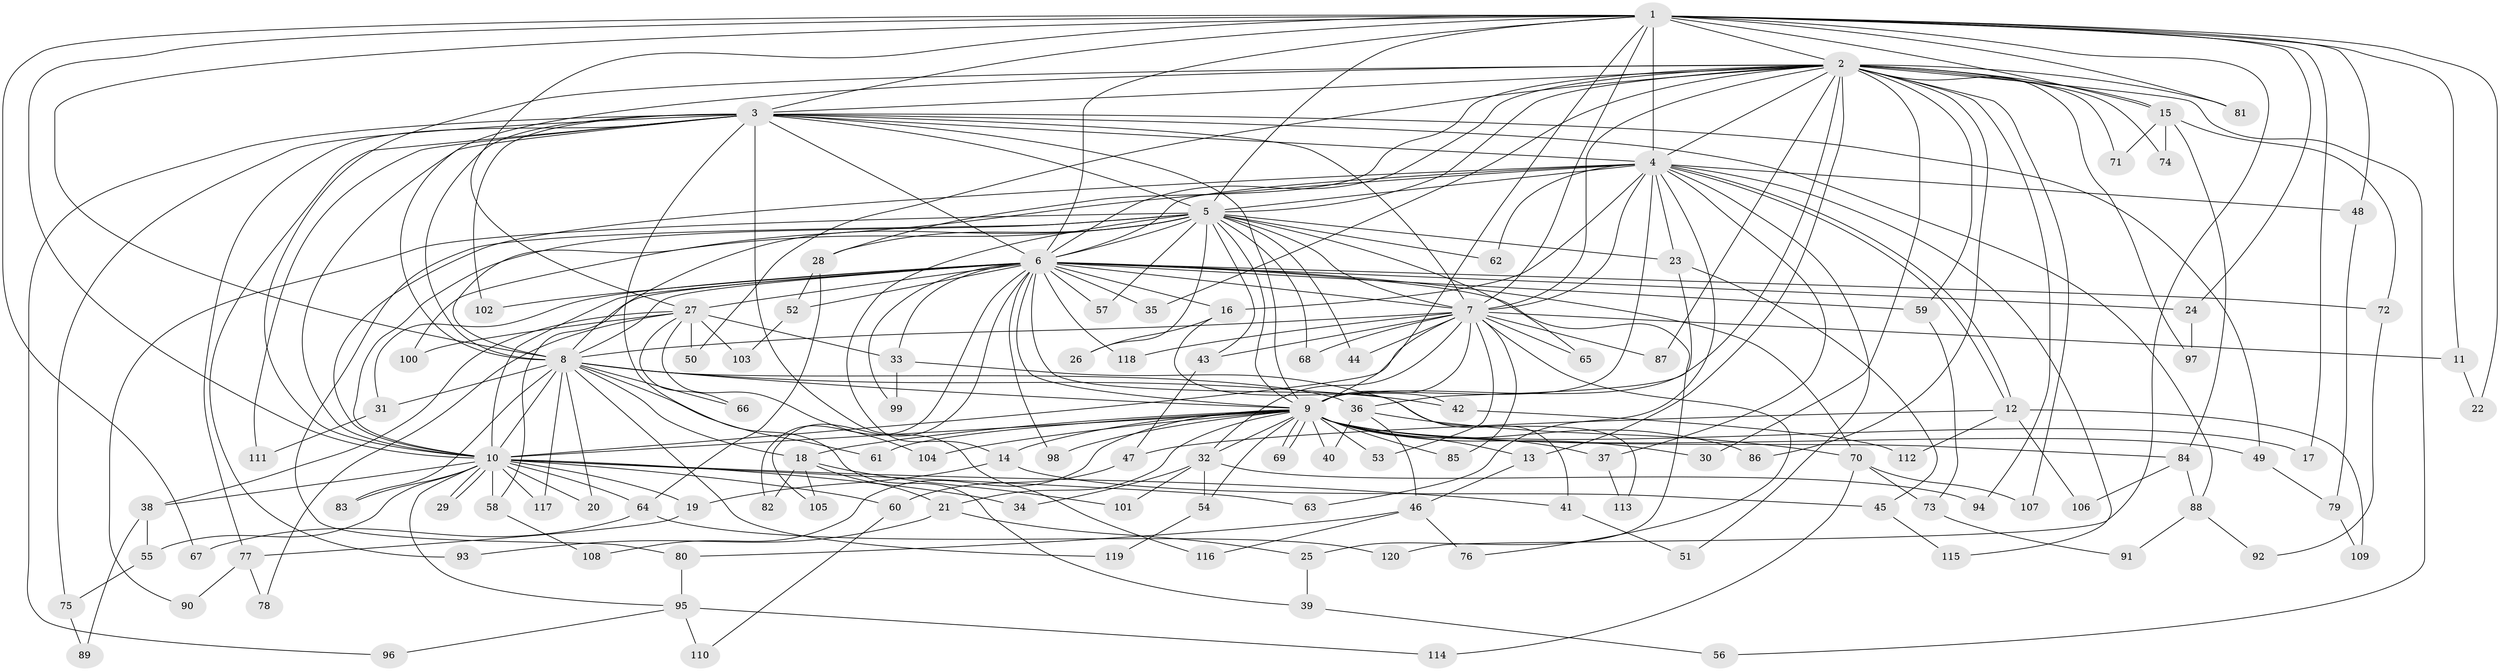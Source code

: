 // Generated by graph-tools (version 1.1) at 2025/25/03/09/25 03:25:45]
// undirected, 120 vertices, 265 edges
graph export_dot {
graph [start="1"]
  node [color=gray90,style=filled];
  1;
  2;
  3;
  4;
  5;
  6;
  7;
  8;
  9;
  10;
  11;
  12;
  13;
  14;
  15;
  16;
  17;
  18;
  19;
  20;
  21;
  22;
  23;
  24;
  25;
  26;
  27;
  28;
  29;
  30;
  31;
  32;
  33;
  34;
  35;
  36;
  37;
  38;
  39;
  40;
  41;
  42;
  43;
  44;
  45;
  46;
  47;
  48;
  49;
  50;
  51;
  52;
  53;
  54;
  55;
  56;
  57;
  58;
  59;
  60;
  61;
  62;
  63;
  64;
  65;
  66;
  67;
  68;
  69;
  70;
  71;
  72;
  73;
  74;
  75;
  76;
  77;
  78;
  79;
  80;
  81;
  82;
  83;
  84;
  85;
  86;
  87;
  88;
  89;
  90;
  91;
  92;
  93;
  94;
  95;
  96;
  97;
  98;
  99;
  100;
  101;
  102;
  103;
  104;
  105;
  106;
  107;
  108;
  109;
  110;
  111;
  112;
  113;
  114;
  115;
  116;
  117;
  118;
  119;
  120;
  1 -- 2;
  1 -- 3;
  1 -- 4;
  1 -- 5;
  1 -- 6;
  1 -- 7;
  1 -- 8;
  1 -- 9;
  1 -- 10;
  1 -- 11;
  1 -- 15;
  1 -- 17;
  1 -- 22;
  1 -- 24;
  1 -- 27;
  1 -- 48;
  1 -- 67;
  1 -- 81;
  1 -- 120;
  2 -- 3;
  2 -- 4;
  2 -- 5;
  2 -- 6;
  2 -- 7;
  2 -- 8;
  2 -- 9;
  2 -- 10;
  2 -- 13;
  2 -- 15;
  2 -- 28;
  2 -- 30;
  2 -- 35;
  2 -- 50;
  2 -- 56;
  2 -- 59;
  2 -- 71;
  2 -- 74;
  2 -- 81;
  2 -- 86;
  2 -- 87;
  2 -- 94;
  2 -- 97;
  2 -- 107;
  3 -- 4;
  3 -- 5;
  3 -- 6;
  3 -- 7;
  3 -- 8;
  3 -- 9;
  3 -- 10;
  3 -- 39;
  3 -- 49;
  3 -- 75;
  3 -- 77;
  3 -- 88;
  3 -- 93;
  3 -- 96;
  3 -- 102;
  3 -- 111;
  3 -- 116;
  4 -- 5;
  4 -- 6;
  4 -- 7;
  4 -- 8;
  4 -- 9;
  4 -- 10;
  4 -- 12;
  4 -- 12;
  4 -- 16;
  4 -- 23;
  4 -- 37;
  4 -- 48;
  4 -- 51;
  4 -- 62;
  4 -- 63;
  4 -- 115;
  5 -- 6;
  5 -- 7;
  5 -- 8;
  5 -- 9;
  5 -- 10;
  5 -- 14;
  5 -- 23;
  5 -- 26;
  5 -- 28;
  5 -- 43;
  5 -- 44;
  5 -- 57;
  5 -- 62;
  5 -- 65;
  5 -- 68;
  5 -- 80;
  5 -- 90;
  5 -- 100;
  6 -- 7;
  6 -- 8;
  6 -- 9;
  6 -- 10;
  6 -- 16;
  6 -- 24;
  6 -- 25;
  6 -- 27;
  6 -- 31;
  6 -- 33;
  6 -- 35;
  6 -- 41;
  6 -- 52;
  6 -- 57;
  6 -- 58;
  6 -- 59;
  6 -- 70;
  6 -- 72;
  6 -- 82;
  6 -- 98;
  6 -- 99;
  6 -- 102;
  6 -- 105;
  6 -- 118;
  7 -- 8;
  7 -- 9;
  7 -- 10;
  7 -- 11;
  7 -- 32;
  7 -- 43;
  7 -- 44;
  7 -- 53;
  7 -- 65;
  7 -- 68;
  7 -- 76;
  7 -- 85;
  7 -- 87;
  7 -- 118;
  8 -- 9;
  8 -- 10;
  8 -- 18;
  8 -- 20;
  8 -- 31;
  8 -- 36;
  8 -- 42;
  8 -- 61;
  8 -- 66;
  8 -- 83;
  8 -- 117;
  8 -- 119;
  9 -- 10;
  9 -- 13;
  9 -- 14;
  9 -- 17;
  9 -- 18;
  9 -- 21;
  9 -- 30;
  9 -- 32;
  9 -- 37;
  9 -- 40;
  9 -- 49;
  9 -- 53;
  9 -- 54;
  9 -- 61;
  9 -- 69;
  9 -- 69;
  9 -- 84;
  9 -- 85;
  9 -- 86;
  9 -- 98;
  9 -- 104;
  9 -- 108;
  10 -- 19;
  10 -- 20;
  10 -- 29;
  10 -- 29;
  10 -- 34;
  10 -- 38;
  10 -- 41;
  10 -- 55;
  10 -- 58;
  10 -- 60;
  10 -- 63;
  10 -- 64;
  10 -- 83;
  10 -- 95;
  10 -- 117;
  11 -- 22;
  12 -- 47;
  12 -- 106;
  12 -- 109;
  12 -- 112;
  13 -- 46;
  14 -- 19;
  14 -- 45;
  15 -- 71;
  15 -- 72;
  15 -- 74;
  15 -- 84;
  16 -- 26;
  16 -- 42;
  18 -- 21;
  18 -- 82;
  18 -- 101;
  18 -- 105;
  19 -- 77;
  21 -- 25;
  21 -- 93;
  23 -- 36;
  23 -- 45;
  24 -- 97;
  25 -- 39;
  27 -- 33;
  27 -- 38;
  27 -- 50;
  27 -- 66;
  27 -- 78;
  27 -- 100;
  27 -- 103;
  27 -- 104;
  28 -- 52;
  28 -- 64;
  31 -- 111;
  32 -- 34;
  32 -- 54;
  32 -- 94;
  32 -- 101;
  33 -- 99;
  33 -- 113;
  36 -- 40;
  36 -- 46;
  36 -- 70;
  37 -- 113;
  38 -- 55;
  38 -- 89;
  39 -- 56;
  41 -- 51;
  42 -- 112;
  43 -- 47;
  45 -- 115;
  46 -- 76;
  46 -- 80;
  46 -- 116;
  47 -- 60;
  48 -- 79;
  49 -- 79;
  52 -- 103;
  54 -- 119;
  55 -- 75;
  58 -- 108;
  59 -- 73;
  60 -- 110;
  64 -- 67;
  64 -- 120;
  70 -- 73;
  70 -- 107;
  70 -- 114;
  72 -- 92;
  73 -- 91;
  75 -- 89;
  77 -- 78;
  77 -- 90;
  79 -- 109;
  80 -- 95;
  84 -- 88;
  84 -- 106;
  88 -- 91;
  88 -- 92;
  95 -- 96;
  95 -- 110;
  95 -- 114;
}
